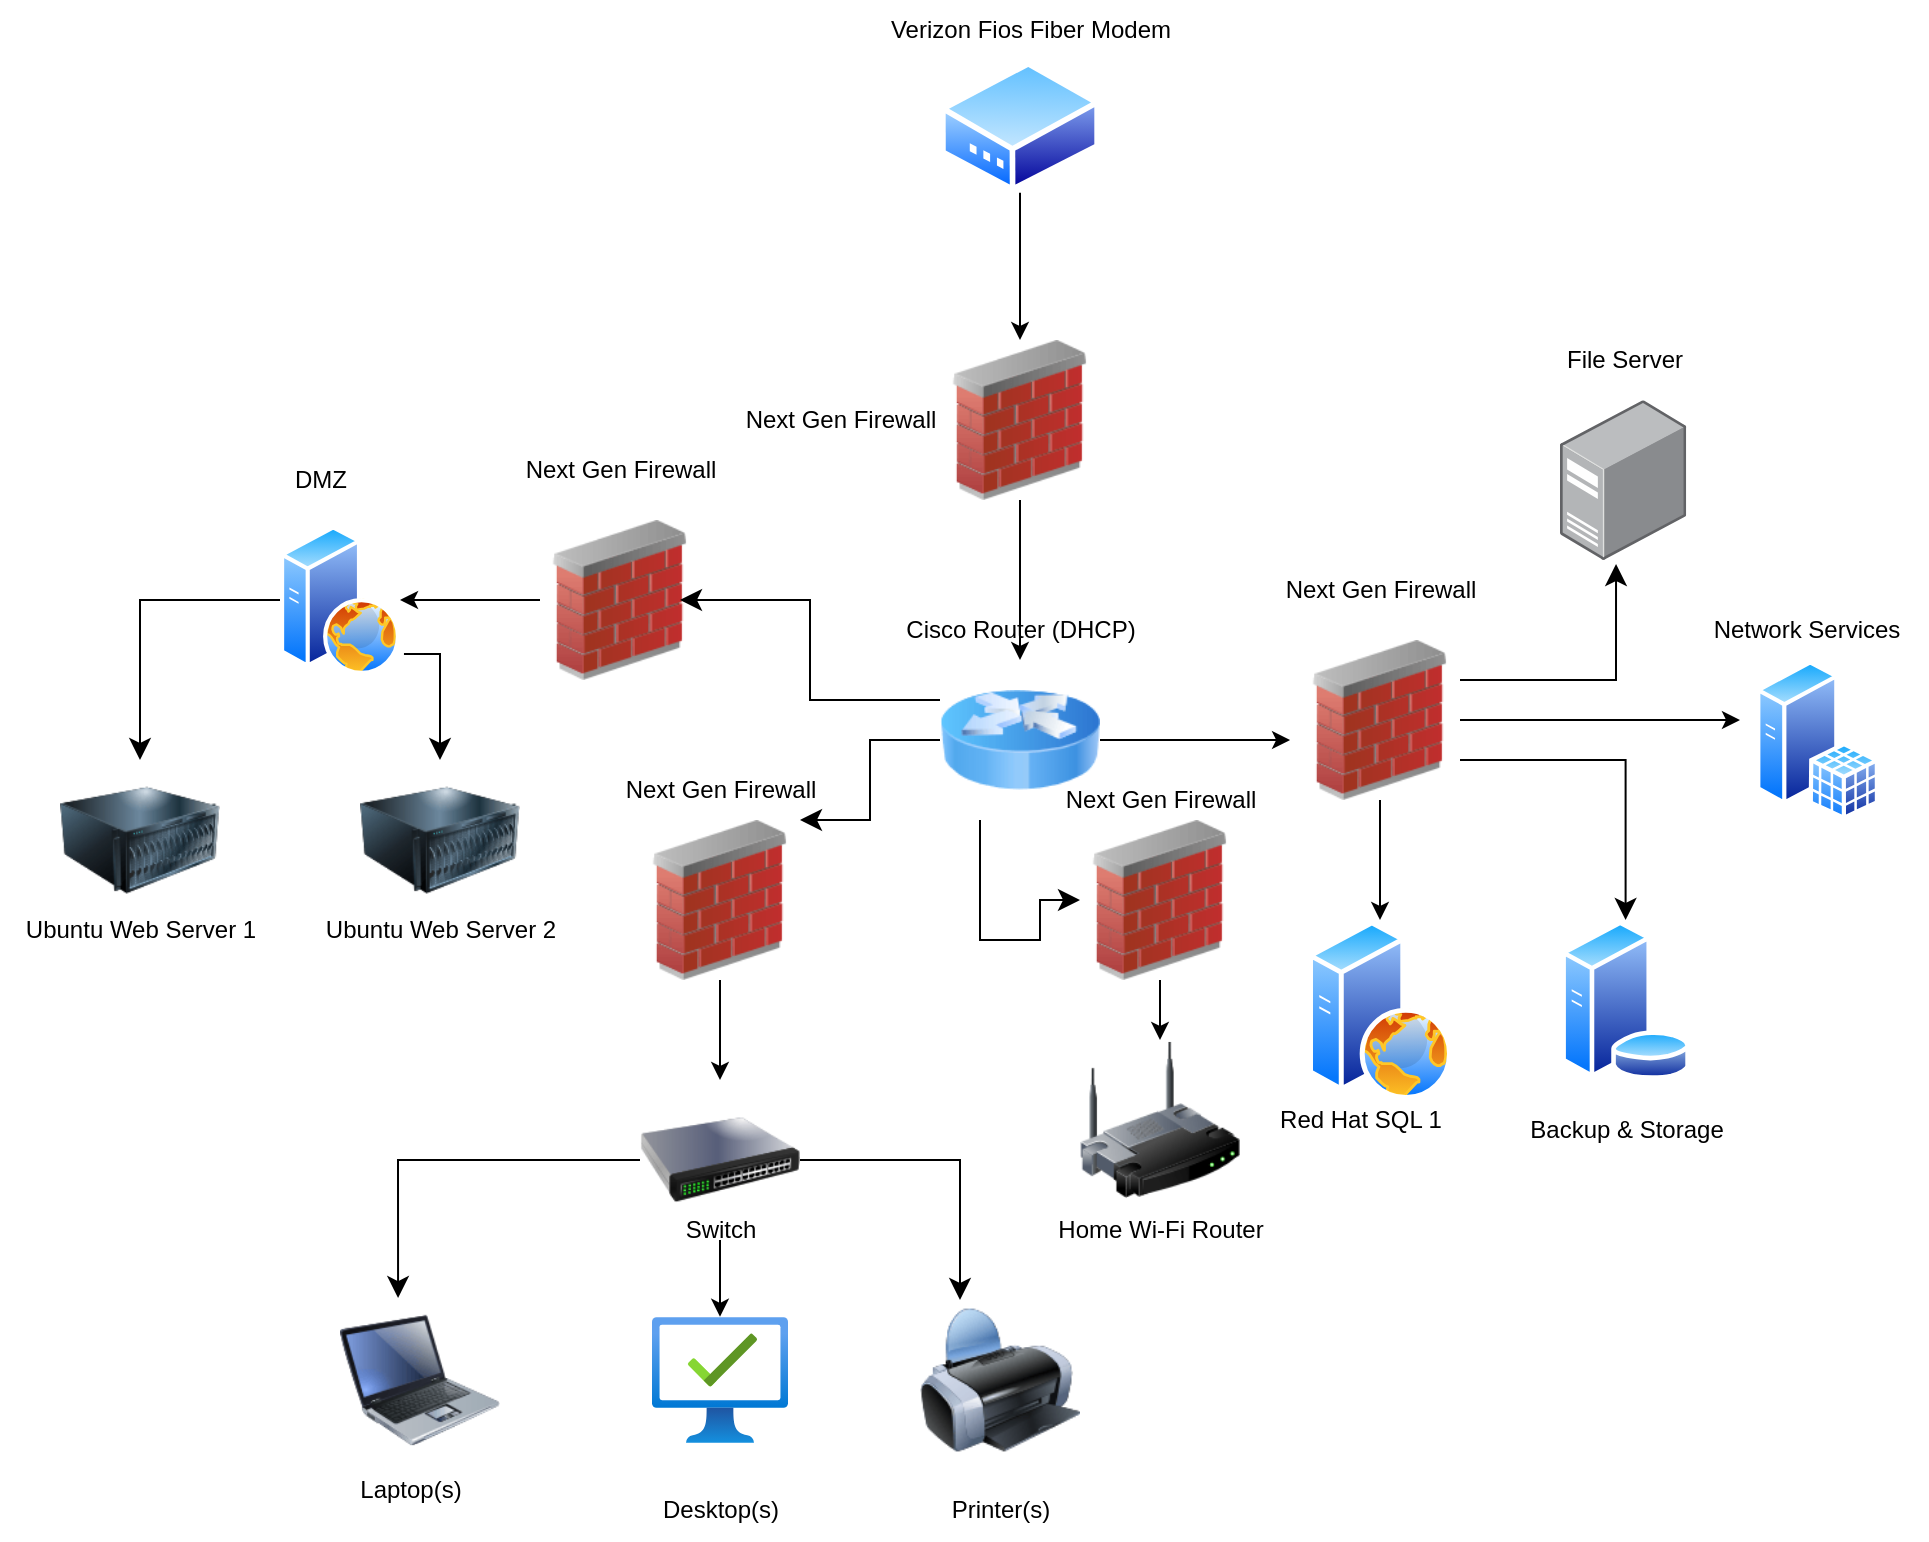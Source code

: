 <mxfile>
    <diagram id="Px1gsL6rgGMADL7c5iV4" name="Page-1">
        <mxGraphModel dx="1653" dy="667" grid="1" gridSize="10" guides="1" tooltips="1" connect="1" arrows="1" fold="1" page="1" pageScale="1" pageWidth="850" pageHeight="1100" math="0" shadow="0">
            <root>
                <mxCell id="0"/>
                <mxCell id="1" parent="0"/>
                <mxCell id="6" value="" style="edgeStyle=none;html=1;" edge="1" parent="1" source="3" target="5">
                    <mxGeometry relative="1" as="geometry"/>
                </mxCell>
                <mxCell id="3" value="" style="aspect=fixed;perimeter=ellipsePerimeter;html=1;align=center;shadow=0;dashed=0;spacingTop=3;image;image=img/lib/active_directory/modem.svg;" vertex="1" parent="1">
                    <mxGeometry x="380" y="40" width="80" height="66.4" as="geometry"/>
                </mxCell>
                <mxCell id="4" value="Verizon Fios Fiber Modem" style="text;html=1;align=center;verticalAlign=middle;resizable=0;points=[];autosize=1;strokeColor=none;fillColor=none;" vertex="1" parent="1">
                    <mxGeometry x="345" y="10" width="160" height="30" as="geometry"/>
                </mxCell>
                <mxCell id="9" value="" style="edgeStyle=none;html=1;" edge="1" parent="1" source="5" target="8">
                    <mxGeometry relative="1" as="geometry"/>
                </mxCell>
                <mxCell id="5" value="" style="image;html=1;image=img/lib/clip_art/networking/Firewall_02_128x128.png" vertex="1" parent="1">
                    <mxGeometry x="380" y="180" width="80" height="80" as="geometry"/>
                </mxCell>
                <mxCell id="7" value="Next Gen Firewall" style="text;html=1;align=center;verticalAlign=middle;resizable=0;points=[];autosize=1;strokeColor=none;fillColor=none;" vertex="1" parent="1">
                    <mxGeometry x="270" y="205" width="120" height="30" as="geometry"/>
                </mxCell>
                <mxCell id="20" value="" style="edgeStyle=none;html=1;" edge="1" parent="1" source="8" target="17">
                    <mxGeometry relative="1" as="geometry"/>
                </mxCell>
                <mxCell id="21" value="" style="edgeStyle=none;html=1;" edge="1" parent="1" source="8" target="17">
                    <mxGeometry relative="1" as="geometry"/>
                </mxCell>
                <mxCell id="8" value="" style="image;html=1;image=img/lib/clip_art/networking/Router_Icon_128x128.png" vertex="1" parent="1">
                    <mxGeometry x="380" y="340" width="80" height="80" as="geometry"/>
                </mxCell>
                <mxCell id="10" value="Cisco Router (DHCP)" style="text;html=1;align=center;verticalAlign=middle;resizable=0;points=[];autosize=1;strokeColor=none;fillColor=none;" vertex="1" parent="1">
                    <mxGeometry x="350" y="310" width="140" height="30" as="geometry"/>
                </mxCell>
                <mxCell id="11" value="" style="image;html=1;image=img/lib/clip_art/networking/Wireless_Router_128x128.png" vertex="1" parent="1">
                    <mxGeometry x="450" y="530" width="80" height="80" as="geometry"/>
                </mxCell>
                <mxCell id="15" value="Home Wi-Fi Router" style="text;html=1;align=center;verticalAlign=middle;resizable=0;points=[];autosize=1;strokeColor=none;fillColor=none;" vertex="1" parent="1">
                    <mxGeometry x="425" y="610" width="130" height="30" as="geometry"/>
                </mxCell>
                <mxCell id="64" value="" style="edgeStyle=none;html=1;" edge="1" parent="1" source="16">
                    <mxGeometry relative="1" as="geometry">
                        <mxPoint x="780" y="370" as="targetPoint"/>
                    </mxGeometry>
                </mxCell>
                <mxCell id="66" value="" style="edgeStyle=none;html=1;" edge="1" parent="1" source="16" target="61">
                    <mxGeometry relative="1" as="geometry"/>
                </mxCell>
                <mxCell id="16" value="" style="image;html=1;image=img/lib/clip_art/networking/Firewall_02_128x128.png" vertex="1" parent="1">
                    <mxGeometry x="560" y="330" width="80" height="80" as="geometry"/>
                </mxCell>
                <mxCell id="17" value="" style="image;html=1;image=img/lib/clip_art/networking/Firewall_02_128x128.png" vertex="1" parent="1">
                    <mxGeometry x="450" y="420" width="80" height="80" as="geometry"/>
                </mxCell>
                <mxCell id="35" value="" style="edgeStyle=none;html=1;" edge="1" parent="1" source="18" target="34">
                    <mxGeometry relative="1" as="geometry"/>
                </mxCell>
                <mxCell id="18" value="" style="image;html=1;image=img/lib/clip_art/networking/Firewall_02_128x128.png" vertex="1" parent="1">
                    <mxGeometry x="230" y="420" width="80" height="80" as="geometry"/>
                </mxCell>
                <mxCell id="38" value="" style="edgeStyle=none;html=1;" edge="1" parent="1" source="19" target="37">
                    <mxGeometry relative="1" as="geometry"/>
                </mxCell>
                <mxCell id="19" value="" style="image;html=1;image=img/lib/clip_art/networking/Firewall_02_128x128.png" vertex="1" parent="1">
                    <mxGeometry x="180" y="270" width="80" height="80" as="geometry"/>
                </mxCell>
                <mxCell id="22" value="" style="edgeStyle=elbowEdgeStyle;elbow=horizontal;endArrow=classic;html=1;curved=0;rounded=0;endSize=8;startSize=8;exitX=0;exitY=0.5;exitDx=0;exitDy=0;entryX=1;entryY=0;entryDx=0;entryDy=0;" edge="1" parent="1" source="8" target="18">
                    <mxGeometry width="50" height="50" relative="1" as="geometry">
                        <mxPoint x="330" y="490" as="sourcePoint"/>
                        <mxPoint x="380" y="440" as="targetPoint"/>
                    </mxGeometry>
                </mxCell>
                <mxCell id="24" value="" style="edgeStyle=elbowEdgeStyle;elbow=horizontal;endArrow=classic;html=1;curved=0;rounded=0;endSize=8;startSize=8;exitX=0;exitY=0.25;exitDx=0;exitDy=0;" edge="1" parent="1" source="8">
                    <mxGeometry width="50" height="50" relative="1" as="geometry">
                        <mxPoint x="300" y="380" as="sourcePoint"/>
                        <mxPoint x="250" y="310" as="targetPoint"/>
                    </mxGeometry>
                </mxCell>
                <mxCell id="25" value="Next Gen Firewall" style="text;html=1;align=center;verticalAlign=middle;resizable=0;points=[];autosize=1;strokeColor=none;fillColor=none;" vertex="1" parent="1">
                    <mxGeometry x="160" y="230" width="120" height="30" as="geometry"/>
                </mxCell>
                <mxCell id="26" value="Next Gen Firewall" style="text;html=1;align=center;verticalAlign=middle;resizable=0;points=[];autosize=1;strokeColor=none;fillColor=none;" vertex="1" parent="1">
                    <mxGeometry x="210" y="390" width="120" height="30" as="geometry"/>
                </mxCell>
                <mxCell id="27" value="Next Gen Firewall" style="text;html=1;align=center;verticalAlign=middle;resizable=0;points=[];autosize=1;strokeColor=none;fillColor=none;" vertex="1" parent="1">
                    <mxGeometry x="540" y="290" width="120" height="30" as="geometry"/>
                </mxCell>
                <mxCell id="28" value="Next Gen Firewall" style="text;html=1;align=center;verticalAlign=middle;resizable=0;points=[];autosize=1;strokeColor=none;fillColor=none;" vertex="1" parent="1">
                    <mxGeometry x="430" y="395" width="120" height="30" as="geometry"/>
                </mxCell>
                <mxCell id="31" value="" style="edgeStyle=segmentEdgeStyle;endArrow=classic;html=1;curved=0;rounded=0;endSize=8;startSize=8;entryX=0;entryY=0.5;entryDx=0;entryDy=0;" edge="1" parent="1" target="17">
                    <mxGeometry width="50" height="50" relative="1" as="geometry">
                        <mxPoint x="400" y="420" as="sourcePoint"/>
                        <mxPoint x="360" y="480" as="targetPoint"/>
                        <Array as="points">
                            <mxPoint x="400" y="480"/>
                            <mxPoint x="430" y="480"/>
                            <mxPoint x="430" y="460"/>
                        </Array>
                    </mxGeometry>
                </mxCell>
                <mxCell id="32" value="" style="endArrow=classic;html=1;exitX=1;exitY=0.5;exitDx=0;exitDy=0;entryX=-0.062;entryY=0.625;entryDx=0;entryDy=0;entryPerimeter=0;" edge="1" parent="1" source="8" target="16">
                    <mxGeometry width="50" height="50" relative="1" as="geometry">
                        <mxPoint x="300" y="380" as="sourcePoint"/>
                        <mxPoint x="350" y="330" as="targetPoint"/>
                    </mxGeometry>
                </mxCell>
                <mxCell id="33" value="" style="endArrow=classic;html=1;exitX=0.5;exitY=1;exitDx=0;exitDy=0;entryX=0.5;entryY=0;entryDx=0;entryDy=0;" edge="1" parent="1" source="17" target="11">
                    <mxGeometry width="50" height="50" relative="1" as="geometry">
                        <mxPoint x="300" y="520" as="sourcePoint"/>
                        <mxPoint x="350" y="470" as="targetPoint"/>
                    </mxGeometry>
                </mxCell>
                <mxCell id="55" value="" style="edgeStyle=none;html=1;" edge="1" parent="1" source="34" target="52">
                    <mxGeometry relative="1" as="geometry"/>
                </mxCell>
                <mxCell id="34" value="" style="image;html=1;image=img/lib/clip_art/networking/Switch_128x128.png" vertex="1" parent="1">
                    <mxGeometry x="230" y="550" width="80" height="80" as="geometry"/>
                </mxCell>
                <mxCell id="36" value="Switch" style="text;html=1;align=center;verticalAlign=middle;resizable=0;points=[];autosize=1;strokeColor=none;fillColor=none;" vertex="1" parent="1">
                    <mxGeometry x="240" y="610" width="60" height="30" as="geometry"/>
                </mxCell>
                <mxCell id="37" value="" style="aspect=fixed;perimeter=ellipsePerimeter;html=1;align=center;shadow=0;dashed=0;spacingTop=3;image;image=img/lib/active_directory/web_server.svg;" vertex="1" parent="1">
                    <mxGeometry x="50" y="272.5" width="60" height="75" as="geometry"/>
                </mxCell>
                <mxCell id="39" value="DMZ" style="text;html=1;align=center;verticalAlign=middle;resizable=0;points=[];autosize=1;strokeColor=none;fillColor=none;" vertex="1" parent="1">
                    <mxGeometry x="45" y="235" width="50" height="30" as="geometry"/>
                </mxCell>
                <mxCell id="40" value="" style="image;html=1;image=img/lib/clip_art/computers/Server_128x128.png" vertex="1" parent="1">
                    <mxGeometry x="-60" y="390" width="80" height="80" as="geometry"/>
                </mxCell>
                <mxCell id="41" value="" style="image;html=1;image=img/lib/clip_art/computers/Server_128x128.png" vertex="1" parent="1">
                    <mxGeometry x="90" y="390" width="80" height="80" as="geometry"/>
                </mxCell>
                <mxCell id="44" value="" style="edgeStyle=segmentEdgeStyle;endArrow=classic;html=1;curved=0;rounded=0;endSize=8;startSize=8;exitX=0;exitY=0.5;exitDx=0;exitDy=0;entryX=0.5;entryY=0;entryDx=0;entryDy=0;" edge="1" parent="1" source="37" target="40">
                    <mxGeometry width="50" height="50" relative="1" as="geometry">
                        <mxPoint x="30" y="520" as="sourcePoint"/>
                        <mxPoint x="80" y="470" as="targetPoint"/>
                    </mxGeometry>
                </mxCell>
                <mxCell id="45" value="" style="edgeStyle=segmentEdgeStyle;endArrow=classic;html=1;curved=0;rounded=0;endSize=8;startSize=8;exitX=1.033;exitY=0.86;exitDx=0;exitDy=0;exitPerimeter=0;entryX=0.5;entryY=0;entryDx=0;entryDy=0;" edge="1" parent="1" source="37" target="41">
                    <mxGeometry width="50" height="50" relative="1" as="geometry">
                        <mxPoint x="250" y="550" as="sourcePoint"/>
                        <mxPoint x="300" y="500" as="targetPoint"/>
                    </mxGeometry>
                </mxCell>
                <mxCell id="46" value="Ubuntu Web Server 1" style="text;html=1;align=center;verticalAlign=middle;resizable=0;points=[];autosize=1;strokeColor=none;fillColor=none;" vertex="1" parent="1">
                    <mxGeometry x="-90" y="460" width="140" height="30" as="geometry"/>
                </mxCell>
                <mxCell id="47" value="Ubuntu Web Server 2" style="text;html=1;align=center;verticalAlign=middle;resizable=0;points=[];autosize=1;strokeColor=none;fillColor=none;" vertex="1" parent="1">
                    <mxGeometry x="60" y="460" width="140" height="30" as="geometry"/>
                </mxCell>
                <mxCell id="48" value="" style="points=[];aspect=fixed;html=1;align=center;shadow=0;dashed=0;image;image=img/lib/allied_telesis/computer_and_terminals/Server_Desktop.svg;" vertex="1" parent="1">
                    <mxGeometry x="690" y="210" width="63.11" height="80" as="geometry"/>
                </mxCell>
                <mxCell id="49" value="" style="edgeStyle=segmentEdgeStyle;endArrow=classic;html=1;curved=0;rounded=0;endSize=8;startSize=8;exitX=1;exitY=0.25;exitDx=0;exitDy=0;entryX=0.444;entryY=1.025;entryDx=0;entryDy=0;entryPerimeter=0;" edge="1" parent="1" source="16" target="48">
                    <mxGeometry width="50" height="50" relative="1" as="geometry">
                        <mxPoint x="570" y="490" as="sourcePoint"/>
                        <mxPoint x="620" y="440" as="targetPoint"/>
                    </mxGeometry>
                </mxCell>
                <mxCell id="50" value="File Server" style="text;html=1;align=center;verticalAlign=middle;resizable=0;points=[];autosize=1;strokeColor=none;fillColor=none;" vertex="1" parent="1">
                    <mxGeometry x="681.55" y="175" width="80" height="30" as="geometry"/>
                </mxCell>
                <mxCell id="51" value="" style="image;html=1;image=img/lib/clip_art/computers/Laptop_128x128.png" vertex="1" parent="1">
                    <mxGeometry x="80" y="660" width="80" height="80" as="geometry"/>
                </mxCell>
                <mxCell id="52" value="" style="aspect=fixed;html=1;points=[];align=center;image;fontSize=12;image=img/lib/azure2/management_governance/Managed_Desktop.svg;" vertex="1" parent="1">
                    <mxGeometry x="236" y="668.4" width="68" height="63.2" as="geometry"/>
                </mxCell>
                <mxCell id="53" value="" style="image;html=1;image=img/lib/clip_art/computers/Printer_128x128.png" vertex="1" parent="1">
                    <mxGeometry x="370" y="660" width="80" height="80" as="geometry"/>
                </mxCell>
                <mxCell id="54" value="" style="edgeStyle=segmentEdgeStyle;endArrow=classic;html=1;curved=0;rounded=0;endSize=8;startSize=8;exitX=0;exitY=0.5;exitDx=0;exitDy=0;entryX=0.363;entryY=-0.012;entryDx=0;entryDy=0;entryPerimeter=0;" edge="1" parent="1" source="34" target="51">
                    <mxGeometry width="50" height="50" relative="1" as="geometry">
                        <mxPoint x="240" y="660" as="sourcePoint"/>
                        <mxPoint x="290" y="610" as="targetPoint"/>
                    </mxGeometry>
                </mxCell>
                <mxCell id="56" value="" style="edgeStyle=segmentEdgeStyle;endArrow=classic;html=1;curved=0;rounded=0;endSize=8;startSize=8;exitX=1;exitY=0.5;exitDx=0;exitDy=0;entryX=0.25;entryY=0;entryDx=0;entryDy=0;" edge="1" parent="1" source="34" target="53">
                    <mxGeometry width="50" height="50" relative="1" as="geometry">
                        <mxPoint x="240" y="660" as="sourcePoint"/>
                        <mxPoint x="290" y="610" as="targetPoint"/>
                    </mxGeometry>
                </mxCell>
                <mxCell id="57" value="Laptop(s)" style="text;html=1;align=center;verticalAlign=middle;resizable=0;points=[];autosize=1;strokeColor=none;fillColor=none;" vertex="1" parent="1">
                    <mxGeometry x="80" y="740" width="70" height="30" as="geometry"/>
                </mxCell>
                <mxCell id="58" value="Desktop(s)" style="text;html=1;align=center;verticalAlign=middle;resizable=0;points=[];autosize=1;strokeColor=none;fillColor=none;" vertex="1" parent="1">
                    <mxGeometry x="230" y="750" width="80" height="30" as="geometry"/>
                </mxCell>
                <mxCell id="59" value="Printer(s)" style="text;html=1;align=center;verticalAlign=middle;resizable=0;points=[];autosize=1;strokeColor=none;fillColor=none;" vertex="1" parent="1">
                    <mxGeometry x="375" y="750" width="70" height="30" as="geometry"/>
                </mxCell>
                <mxCell id="60" value="" style="aspect=fixed;perimeter=ellipsePerimeter;html=1;align=center;shadow=0;dashed=0;spacingTop=3;image;image=img/lib/active_directory/database_server.svg;" vertex="1" parent="1">
                    <mxGeometry x="690" y="470" width="65.6" height="80" as="geometry"/>
                </mxCell>
                <mxCell id="61" value="" style="aspect=fixed;perimeter=ellipsePerimeter;html=1;align=center;shadow=0;dashed=0;spacingTop=3;image;image=img/lib/active_directory/web_server.svg;" vertex="1" parent="1">
                    <mxGeometry x="564" y="470" width="72" height="90" as="geometry"/>
                </mxCell>
                <mxCell id="62" value="" style="aspect=fixed;perimeter=ellipsePerimeter;html=1;align=center;shadow=0;dashed=0;spacingTop=3;image;image=img/lib/active_directory/sql_server.svg;" vertex="1" parent="1">
                    <mxGeometry x="788" y="340" width="61.6" height="80" as="geometry"/>
                </mxCell>
                <mxCell id="63" value="Network Services" style="text;html=1;align=center;verticalAlign=middle;resizable=0;points=[];autosize=1;strokeColor=none;fillColor=none;" vertex="1" parent="1">
                    <mxGeometry x="753.11" y="310" width="120" height="30" as="geometry"/>
                </mxCell>
                <mxCell id="65" value="Red Hat SQL 1" style="text;html=1;align=center;verticalAlign=middle;resizable=0;points=[];autosize=1;strokeColor=none;fillColor=none;" vertex="1" parent="1">
                    <mxGeometry x="540" y="555" width="100" height="30" as="geometry"/>
                </mxCell>
                <mxCell id="67" value="Backup &amp;amp; Storage" style="text;html=1;align=center;verticalAlign=middle;resizable=0;points=[];autosize=1;strokeColor=none;fillColor=none;" vertex="1" parent="1">
                    <mxGeometry x="662.8" y="560" width="120" height="30" as="geometry"/>
                </mxCell>
                <mxCell id="69" value="" style="edgeStyle=segmentEdgeStyle;endArrow=classic;html=1;curved=0;rounded=0;endSize=8;startSize=8;exitX=1;exitY=0.75;exitDx=0;exitDy=0;entryX=0.5;entryY=0;entryDx=0;entryDy=0;" edge="1" parent="1" source="16" target="60">
                    <mxGeometry width="50" height="50" relative="1" as="geometry">
                        <mxPoint x="730" y="420" as="sourcePoint"/>
                        <mxPoint x="780" y="370" as="targetPoint"/>
                    </mxGeometry>
                </mxCell>
            </root>
        </mxGraphModel>
    </diagram>
</mxfile>